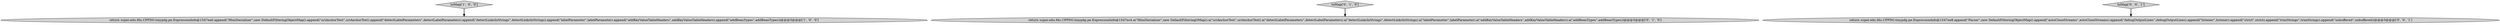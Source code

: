 digraph {
0 [style = filled, label = "return super.edu.fdu.CPPDG.tinypdg.pe.ExpressionInfo@1547ea0.append(\"HtmlSerializer\",new DefaultFilteringObjectMap().append(\"uriAnchorText\",uriAnchorText).append(\"detectLabelParameters\",detectLabelParameters).append(\"detectLinksInStrings\",detectLinksInStrings).append(\"labelParameter\",labelParameter).append(\"addKeyValueTableHeaders\",addKeyValueTableHeaders).append(\"addBeanTypes\",addBeanTypes))@@@3@@@['1', '0', '0']", fillcolor = lightgray, shape = ellipse image = "AAA0AAABBB1BBB"];
2 [style = filled, label = "return super.edu.fdu.CPPDG.tinypdg.pe.ExpressionInfo@1547ec4.a(\"HtmlSerializer\",new DefaultFilteringOMap().a(\"uriAnchorText\",uriAnchorText).a(\"detectLabelParameters\",detectLabelParameters).a(\"detectLinksInStrings\",detectLinksInStrings).a(\"labelParameter\",labelParameter).a(\"addKeyValueTableHeaders\",addKeyValueTableHeaders).a(\"addBeanTypes\",addBeanTypes))@@@3@@@['0', '1', '0']", fillcolor = lightgray, shape = ellipse image = "AAA0AAABBB2BBB"];
4 [style = filled, label = "toMap['0', '0', '1']", fillcolor = lightgray, shape = diamond image = "AAA0AAABBB3BBB"];
1 [style = filled, label = "toMap['1', '0', '0']", fillcolor = lightgray, shape = diamond image = "AAA0AAABBB1BBB"];
5 [style = filled, label = "return super.edu.fdu.CPPDG.tinypdg.pe.ExpressionInfo@1547ee8.append(\"Parser\",new DefaultFilteringObjectMap().append(\"autoCloseStreams\",autoCloseStreams).append(\"debugOutputLines\",debugOutputLines).append(\"listener\",listener).append(\"strict\",strict).append(\"trimStrings\",trimStrings).append(\"unbuffered\",unbuffered))@@@3@@@['0', '0', '1']", fillcolor = lightgray, shape = ellipse image = "AAA0AAABBB3BBB"];
3 [style = filled, label = "toMap['0', '1', '0']", fillcolor = lightgray, shape = diamond image = "AAA0AAABBB2BBB"];
1->0 [style = bold, label=""];
4->5 [style = bold, label=""];
3->2 [style = bold, label=""];
}
